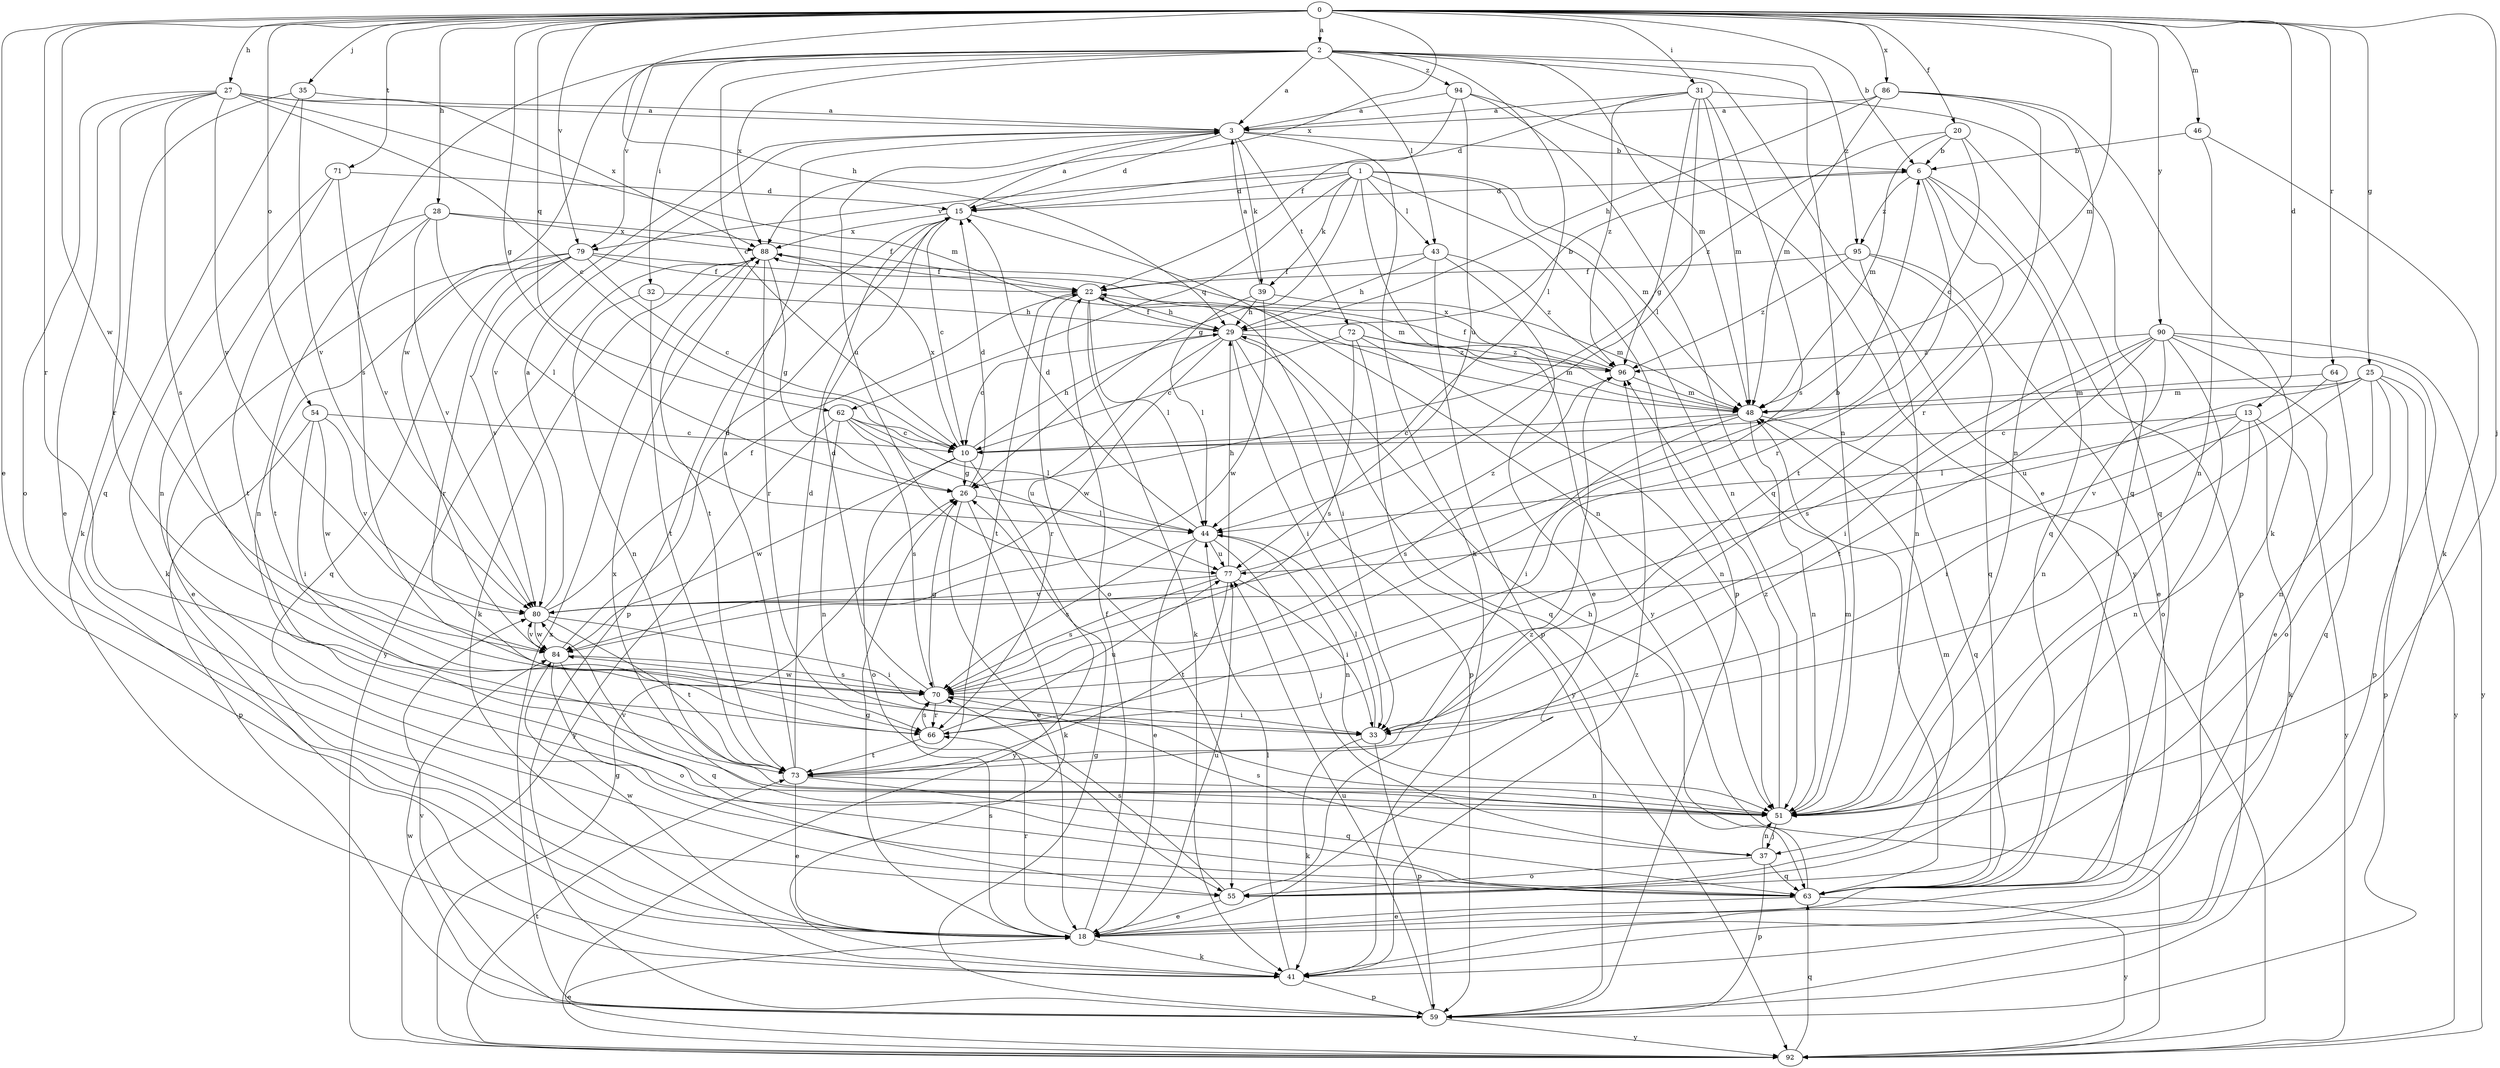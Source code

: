 strict digraph  {
0;
1;
2;
3;
6;
10;
13;
15;
18;
20;
22;
25;
26;
27;
28;
29;
31;
32;
33;
35;
37;
39;
41;
43;
44;
46;
48;
51;
54;
55;
59;
62;
63;
64;
66;
70;
71;
72;
73;
77;
79;
80;
84;
86;
88;
90;
92;
94;
95;
96;
0 -> 2  [label=a];
0 -> 6  [label=b];
0 -> 13  [label=d];
0 -> 18  [label=e];
0 -> 20  [label=f];
0 -> 25  [label=g];
0 -> 26  [label=g];
0 -> 27  [label=h];
0 -> 28  [label=h];
0 -> 29  [label=h];
0 -> 31  [label=i];
0 -> 35  [label=j];
0 -> 37  [label=j];
0 -> 46  [label=m];
0 -> 48  [label=m];
0 -> 54  [label=o];
0 -> 62  [label=q];
0 -> 64  [label=r];
0 -> 66  [label=r];
0 -> 71  [label=t];
0 -> 79  [label=v];
0 -> 84  [label=w];
0 -> 86  [label=x];
0 -> 88  [label=x];
0 -> 90  [label=y];
1 -> 15  [label=d];
1 -> 26  [label=g];
1 -> 39  [label=k];
1 -> 43  [label=l];
1 -> 48  [label=m];
1 -> 51  [label=n];
1 -> 59  [label=p];
1 -> 62  [label=q];
1 -> 79  [label=v];
1 -> 92  [label=y];
2 -> 3  [label=a];
2 -> 10  [label=c];
2 -> 18  [label=e];
2 -> 32  [label=i];
2 -> 43  [label=l];
2 -> 44  [label=l];
2 -> 48  [label=m];
2 -> 51  [label=n];
2 -> 70  [label=s];
2 -> 79  [label=v];
2 -> 84  [label=w];
2 -> 88  [label=x];
2 -> 94  [label=z];
2 -> 95  [label=z];
3 -> 6  [label=b];
3 -> 15  [label=d];
3 -> 39  [label=k];
3 -> 41  [label=k];
3 -> 72  [label=t];
3 -> 77  [label=u];
3 -> 80  [label=v];
6 -> 15  [label=d];
6 -> 59  [label=p];
6 -> 63  [label=q];
6 -> 66  [label=r];
6 -> 73  [label=t];
6 -> 95  [label=z];
10 -> 26  [label=g];
10 -> 29  [label=h];
10 -> 55  [label=o];
10 -> 84  [label=w];
10 -> 88  [label=x];
10 -> 92  [label=y];
13 -> 10  [label=c];
13 -> 33  [label=i];
13 -> 41  [label=k];
13 -> 44  [label=l];
13 -> 51  [label=n];
13 -> 92  [label=y];
15 -> 3  [label=a];
15 -> 10  [label=c];
15 -> 51  [label=n];
15 -> 59  [label=p];
15 -> 88  [label=x];
18 -> 22  [label=f];
18 -> 26  [label=g];
18 -> 41  [label=k];
18 -> 66  [label=r];
18 -> 70  [label=s];
18 -> 77  [label=u];
18 -> 84  [label=w];
20 -> 6  [label=b];
20 -> 10  [label=c];
20 -> 48  [label=m];
20 -> 63  [label=q];
20 -> 96  [label=z];
22 -> 29  [label=h];
22 -> 33  [label=i];
22 -> 41  [label=k];
22 -> 44  [label=l];
22 -> 55  [label=o];
22 -> 73  [label=t];
25 -> 33  [label=i];
25 -> 48  [label=m];
25 -> 51  [label=n];
25 -> 55  [label=o];
25 -> 59  [label=p];
25 -> 77  [label=u];
25 -> 92  [label=y];
26 -> 15  [label=d];
26 -> 18  [label=e];
26 -> 41  [label=k];
26 -> 44  [label=l];
27 -> 3  [label=a];
27 -> 10  [label=c];
27 -> 18  [label=e];
27 -> 48  [label=m];
27 -> 55  [label=o];
27 -> 66  [label=r];
27 -> 70  [label=s];
27 -> 80  [label=v];
27 -> 88  [label=x];
28 -> 22  [label=f];
28 -> 44  [label=l];
28 -> 51  [label=n];
28 -> 73  [label=t];
28 -> 80  [label=v];
28 -> 88  [label=x];
29 -> 6  [label=b];
29 -> 10  [label=c];
29 -> 22  [label=f];
29 -> 33  [label=i];
29 -> 59  [label=p];
29 -> 63  [label=q];
29 -> 66  [label=r];
29 -> 84  [label=w];
29 -> 96  [label=z];
31 -> 3  [label=a];
31 -> 15  [label=d];
31 -> 26  [label=g];
31 -> 44  [label=l];
31 -> 48  [label=m];
31 -> 63  [label=q];
31 -> 70  [label=s];
31 -> 96  [label=z];
32 -> 29  [label=h];
32 -> 51  [label=n];
32 -> 73  [label=t];
33 -> 41  [label=k];
33 -> 44  [label=l];
33 -> 59  [label=p];
35 -> 3  [label=a];
35 -> 41  [label=k];
35 -> 63  [label=q];
35 -> 80  [label=v];
37 -> 51  [label=n];
37 -> 55  [label=o];
37 -> 59  [label=p];
37 -> 63  [label=q];
37 -> 70  [label=s];
39 -> 3  [label=a];
39 -> 29  [label=h];
39 -> 44  [label=l];
39 -> 48  [label=m];
39 -> 84  [label=w];
41 -> 44  [label=l];
41 -> 59  [label=p];
41 -> 96  [label=z];
43 -> 18  [label=e];
43 -> 22  [label=f];
43 -> 29  [label=h];
43 -> 59  [label=p];
43 -> 96  [label=z];
44 -> 15  [label=d];
44 -> 18  [label=e];
44 -> 37  [label=j];
44 -> 51  [label=n];
44 -> 70  [label=s];
44 -> 77  [label=u];
46 -> 6  [label=b];
46 -> 41  [label=k];
46 -> 51  [label=n];
48 -> 10  [label=c];
48 -> 33  [label=i];
48 -> 51  [label=n];
48 -> 63  [label=q];
48 -> 70  [label=s];
51 -> 37  [label=j];
51 -> 48  [label=m];
51 -> 80  [label=v];
51 -> 96  [label=z];
54 -> 10  [label=c];
54 -> 33  [label=i];
54 -> 59  [label=p];
54 -> 80  [label=v];
54 -> 84  [label=w];
55 -> 18  [label=e];
55 -> 48  [label=m];
55 -> 70  [label=s];
55 -> 96  [label=z];
59 -> 26  [label=g];
59 -> 77  [label=u];
59 -> 80  [label=v];
59 -> 84  [label=w];
59 -> 88  [label=x];
59 -> 92  [label=y];
62 -> 10  [label=c];
62 -> 44  [label=l];
62 -> 51  [label=n];
62 -> 70  [label=s];
62 -> 77  [label=u];
62 -> 92  [label=y];
63 -> 18  [label=e];
63 -> 29  [label=h];
63 -> 88  [label=x];
63 -> 92  [label=y];
64 -> 48  [label=m];
64 -> 63  [label=q];
64 -> 80  [label=v];
66 -> 70  [label=s];
66 -> 73  [label=t];
66 -> 77  [label=u];
70 -> 15  [label=d];
70 -> 26  [label=g];
70 -> 33  [label=i];
70 -> 66  [label=r];
70 -> 84  [label=w];
71 -> 15  [label=d];
71 -> 41  [label=k];
71 -> 51  [label=n];
71 -> 80  [label=v];
72 -> 10  [label=c];
72 -> 48  [label=m];
72 -> 51  [label=n];
72 -> 70  [label=s];
72 -> 92  [label=y];
72 -> 96  [label=z];
73 -> 3  [label=a];
73 -> 15  [label=d];
73 -> 18  [label=e];
73 -> 51  [label=n];
73 -> 63  [label=q];
77 -> 29  [label=h];
77 -> 33  [label=i];
77 -> 70  [label=s];
77 -> 73  [label=t];
77 -> 80  [label=v];
77 -> 96  [label=z];
79 -> 10  [label=c];
79 -> 18  [label=e];
79 -> 22  [label=f];
79 -> 48  [label=m];
79 -> 63  [label=q];
79 -> 66  [label=r];
79 -> 73  [label=t];
79 -> 80  [label=v];
80 -> 3  [label=a];
80 -> 6  [label=b];
80 -> 22  [label=f];
80 -> 33  [label=i];
80 -> 73  [label=t];
80 -> 84  [label=w];
84 -> 15  [label=d];
84 -> 55  [label=o];
84 -> 63  [label=q];
84 -> 70  [label=s];
84 -> 80  [label=v];
86 -> 3  [label=a];
86 -> 29  [label=h];
86 -> 41  [label=k];
86 -> 48  [label=m];
86 -> 51  [label=n];
86 -> 66  [label=r];
88 -> 22  [label=f];
88 -> 26  [label=g];
88 -> 41  [label=k];
88 -> 66  [label=r];
88 -> 73  [label=t];
88 -> 92  [label=y];
90 -> 18  [label=e];
90 -> 33  [label=i];
90 -> 51  [label=n];
90 -> 55  [label=o];
90 -> 59  [label=p];
90 -> 70  [label=s];
90 -> 73  [label=t];
90 -> 92  [label=y];
90 -> 96  [label=z];
92 -> 18  [label=e];
92 -> 26  [label=g];
92 -> 63  [label=q];
92 -> 73  [label=t];
94 -> 3  [label=a];
94 -> 22  [label=f];
94 -> 63  [label=q];
94 -> 77  [label=u];
94 -> 92  [label=y];
95 -> 18  [label=e];
95 -> 22  [label=f];
95 -> 51  [label=n];
95 -> 63  [label=q];
95 -> 96  [label=z];
96 -> 22  [label=f];
96 -> 48  [label=m];
96 -> 88  [label=x];
}
